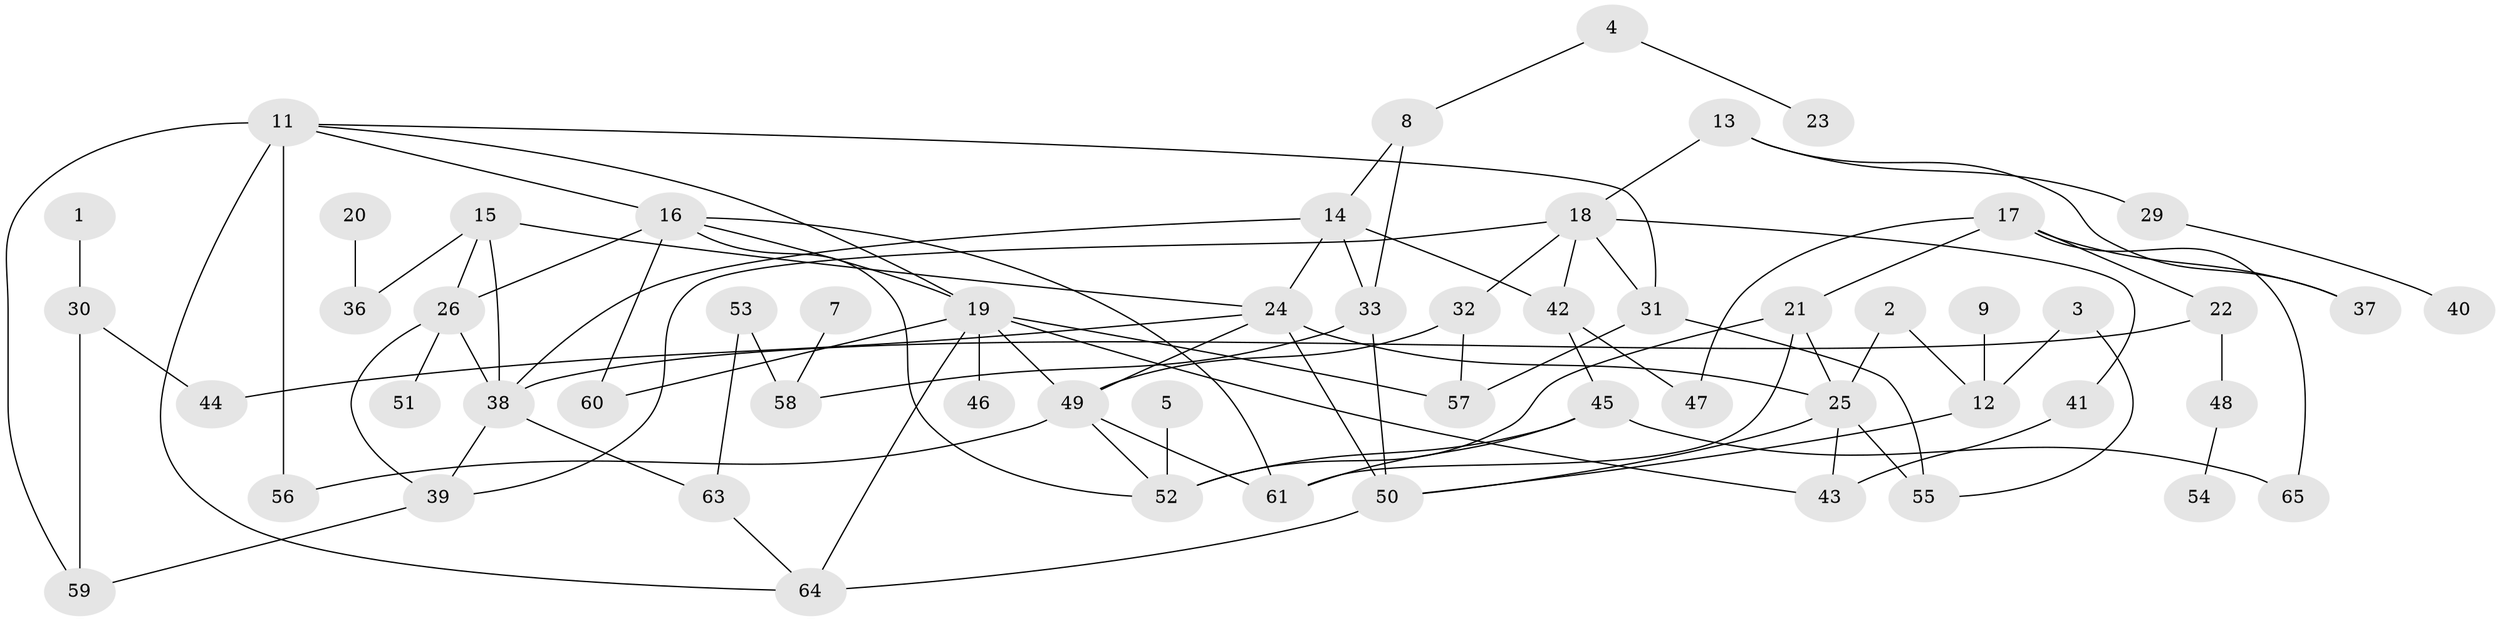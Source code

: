 // original degree distribution, {1: 0.16822429906542055, 2: 0.2897196261682243, 5: 0.018691588785046728, 0: 0.056074766355140186, 3: 0.21495327102803738, 8: 0.009345794392523364, 4: 0.21495327102803738, 7: 0.009345794392523364, 6: 0.018691588785046728}
// Generated by graph-tools (version 1.1) at 2025/35/03/04/25 23:35:46]
// undirected, 58 vertices, 93 edges
graph export_dot {
  node [color=gray90,style=filled];
  1;
  2;
  3;
  4;
  5;
  7;
  8;
  9;
  11;
  12;
  13;
  14;
  15;
  16;
  17;
  18;
  19;
  20;
  21;
  22;
  23;
  24;
  25;
  26;
  29;
  30;
  31;
  32;
  33;
  36;
  37;
  38;
  39;
  40;
  41;
  42;
  43;
  44;
  45;
  46;
  47;
  48;
  49;
  50;
  51;
  52;
  53;
  54;
  55;
  56;
  57;
  58;
  59;
  60;
  61;
  63;
  64;
  65;
  1 -- 30 [weight=1.0];
  2 -- 12 [weight=1.0];
  2 -- 25 [weight=1.0];
  3 -- 12 [weight=1.0];
  3 -- 55 [weight=1.0];
  4 -- 8 [weight=1.0];
  4 -- 23 [weight=1.0];
  5 -- 52 [weight=1.0];
  7 -- 58 [weight=1.0];
  8 -- 14 [weight=1.0];
  8 -- 33 [weight=1.0];
  9 -- 12 [weight=1.0];
  11 -- 16 [weight=1.0];
  11 -- 19 [weight=1.0];
  11 -- 31 [weight=1.0];
  11 -- 56 [weight=2.0];
  11 -- 59 [weight=1.0];
  11 -- 64 [weight=1.0];
  12 -- 50 [weight=1.0];
  13 -- 18 [weight=2.0];
  13 -- 29 [weight=2.0];
  13 -- 37 [weight=1.0];
  14 -- 24 [weight=1.0];
  14 -- 33 [weight=1.0];
  14 -- 38 [weight=1.0];
  14 -- 42 [weight=1.0];
  15 -- 24 [weight=1.0];
  15 -- 26 [weight=1.0];
  15 -- 36 [weight=1.0];
  15 -- 38 [weight=1.0];
  16 -- 19 [weight=1.0];
  16 -- 26 [weight=1.0];
  16 -- 52 [weight=1.0];
  16 -- 60 [weight=1.0];
  16 -- 61 [weight=1.0];
  17 -- 21 [weight=1.0];
  17 -- 22 [weight=1.0];
  17 -- 37 [weight=1.0];
  17 -- 47 [weight=1.0];
  17 -- 65 [weight=1.0];
  18 -- 31 [weight=1.0];
  18 -- 32 [weight=1.0];
  18 -- 39 [weight=1.0];
  18 -- 41 [weight=1.0];
  18 -- 42 [weight=1.0];
  19 -- 43 [weight=1.0];
  19 -- 46 [weight=1.0];
  19 -- 49 [weight=1.0];
  19 -- 57 [weight=1.0];
  19 -- 60 [weight=1.0];
  19 -- 64 [weight=1.0];
  20 -- 36 [weight=1.0];
  21 -- 25 [weight=1.0];
  21 -- 52 [weight=1.0];
  21 -- 61 [weight=1.0];
  22 -- 38 [weight=1.0];
  22 -- 48 [weight=1.0];
  24 -- 25 [weight=1.0];
  24 -- 44 [weight=1.0];
  24 -- 49 [weight=1.0];
  24 -- 50 [weight=1.0];
  25 -- 43 [weight=1.0];
  25 -- 50 [weight=1.0];
  25 -- 55 [weight=1.0];
  26 -- 38 [weight=2.0];
  26 -- 39 [weight=1.0];
  26 -- 51 [weight=1.0];
  29 -- 40 [weight=1.0];
  30 -- 44 [weight=1.0];
  30 -- 59 [weight=1.0];
  31 -- 55 [weight=1.0];
  31 -- 57 [weight=1.0];
  32 -- 49 [weight=1.0];
  32 -- 57 [weight=1.0];
  33 -- 50 [weight=1.0];
  33 -- 58 [weight=1.0];
  38 -- 39 [weight=1.0];
  38 -- 63 [weight=1.0];
  39 -- 59 [weight=1.0];
  41 -- 43 [weight=1.0];
  42 -- 45 [weight=1.0];
  42 -- 47 [weight=1.0];
  45 -- 52 [weight=1.0];
  45 -- 61 [weight=1.0];
  45 -- 65 [weight=1.0];
  48 -- 54 [weight=1.0];
  49 -- 52 [weight=1.0];
  49 -- 56 [weight=1.0];
  49 -- 61 [weight=1.0];
  50 -- 64 [weight=1.0];
  53 -- 58 [weight=1.0];
  53 -- 63 [weight=1.0];
  63 -- 64 [weight=1.0];
}
